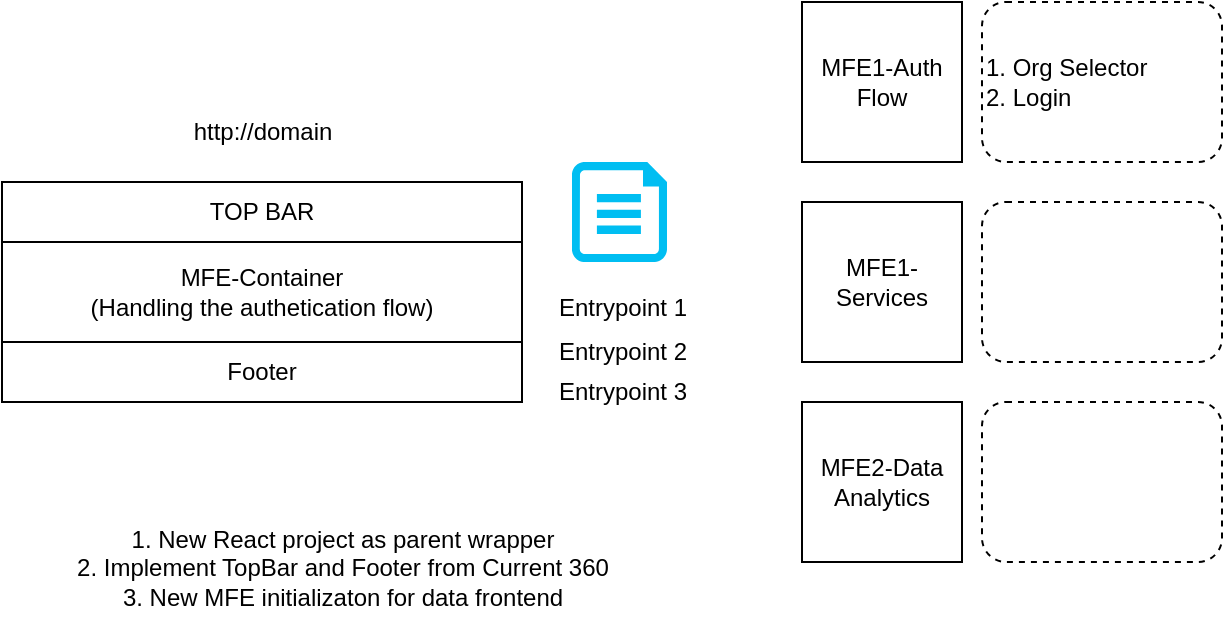 <mxfile pages="4">
    <diagram name="Page-1" id="s1eCa0FR0YmJ9Bl8hFRi">
        <mxGraphModel dx="613" dy="434" grid="1" gridSize="10" guides="1" tooltips="1" connect="1" arrows="1" fold="1" page="1" pageScale="1" pageWidth="850" pageHeight="1100" math="0" shadow="0">
            <root>
                <mxCell id="0"/>
                <mxCell id="1" parent="0"/>
                <mxCell id="syGjKZxySs55ZjiHOy2U-2" value="&lt;div&gt;MFE-Container&lt;/div&gt;(Handling the authetication flow)" style="rounded=1;whiteSpace=wrap;html=1;" parent="1" vertex="1">
                    <mxGeometry x="150" y="320" width="260" height="110" as="geometry"/>
                </mxCell>
                <mxCell id="syGjKZxySs55ZjiHOy2U-3" value="TOP BAR" style="rounded=0;whiteSpace=wrap;html=1;" parent="1" vertex="1">
                    <mxGeometry x="150" y="320" width="260" height="30" as="geometry"/>
                </mxCell>
                <mxCell id="syGjKZxySs55ZjiHOy2U-4" value="Footer" style="rounded=0;whiteSpace=wrap;html=1;" parent="1" vertex="1">
                    <mxGeometry x="150" y="400" width="260" height="30" as="geometry"/>
                </mxCell>
                <mxCell id="syGjKZxySs55ZjiHOy2U-5" value="&lt;div&gt;MFE1-Services&lt;/div&gt;" style="whiteSpace=wrap;html=1;aspect=fixed;" parent="1" vertex="1">
                    <mxGeometry x="550" y="330" width="80" height="80" as="geometry"/>
                </mxCell>
                <mxCell id="syGjKZxySs55ZjiHOy2U-6" value="&lt;div&gt;MFE2-Data Analytics&lt;br&gt;&lt;/div&gt;" style="whiteSpace=wrap;html=1;aspect=fixed;" parent="1" vertex="1">
                    <mxGeometry x="550" y="430" width="80" height="80" as="geometry"/>
                </mxCell>
                <mxCell id="syGjKZxySs55ZjiHOy2U-7" value="&lt;div&gt;1. New React project as parent wrapper&lt;/div&gt;&lt;div&gt;2. Implement TopBar and Footer from Current 360&lt;/div&gt;&lt;div&gt;3. New MFE initializaton for data frontend&lt;br&gt;&lt;/div&gt;" style="text;html=1;align=center;verticalAlign=middle;resizable=0;points=[];autosize=1;strokeColor=none;fillColor=none;" parent="1" vertex="1">
                    <mxGeometry x="175" y="483" width="290" height="60" as="geometry"/>
                </mxCell>
                <mxCell id="syGjKZxySs55ZjiHOy2U-9" value="&lt;div&gt;MFE1-Auth Flow&lt;br&gt;&lt;/div&gt;" style="whiteSpace=wrap;html=1;aspect=fixed;" parent="1" vertex="1">
                    <mxGeometry x="550" y="230" width="80" height="80" as="geometry"/>
                </mxCell>
                <mxCell id="syGjKZxySs55ZjiHOy2U-13" value="" style="verticalLabelPosition=bottom;html=1;verticalAlign=top;align=center;strokeColor=none;fillColor=#00BEF2;shape=mxgraph.azure.cloud_services_configuration_file;pointerEvents=1;" parent="1" vertex="1">
                    <mxGeometry x="435" y="310" width="47.5" height="50" as="geometry"/>
                </mxCell>
                <mxCell id="syGjKZxySs55ZjiHOy2U-15" value="Entrypoint 1" style="text;html=1;align=center;verticalAlign=middle;resizable=0;points=[];autosize=1;strokeColor=none;fillColor=none;" parent="1" vertex="1">
                    <mxGeometry x="415" y="368" width="90" height="30" as="geometry"/>
                </mxCell>
                <mxCell id="syGjKZxySs55ZjiHOy2U-16" value="Entrypoint 2" style="text;html=1;align=center;verticalAlign=middle;resizable=0;points=[];autosize=1;strokeColor=none;fillColor=none;" parent="1" vertex="1">
                    <mxGeometry x="415" y="390" width="90" height="30" as="geometry"/>
                </mxCell>
                <mxCell id="syGjKZxySs55ZjiHOy2U-17" value="Entrypoint 3" style="text;html=1;align=center;verticalAlign=middle;resizable=0;points=[];autosize=1;strokeColor=none;fillColor=none;" parent="1" vertex="1">
                    <mxGeometry x="415" y="410" width="90" height="30" as="geometry"/>
                </mxCell>
                <mxCell id="syGjKZxySs55ZjiHOy2U-18" value="http://domain" style="text;html=1;align=center;verticalAlign=middle;resizable=0;points=[];autosize=1;strokeColor=none;fillColor=none;" parent="1" vertex="1">
                    <mxGeometry x="235" y="280" width="90" height="30" as="geometry"/>
                </mxCell>
                <mxCell id="syGjKZxySs55ZjiHOy2U-22" value="&lt;div align=&quot;left&quot;&gt;1. Org Selector&lt;/div&gt;&lt;div align=&quot;left&quot;&gt;2. Login &lt;br&gt;&lt;/div&gt;" style="rounded=1;whiteSpace=wrap;html=1;dashed=1;align=left;" parent="1" vertex="1">
                    <mxGeometry x="640" y="230" width="120" height="80" as="geometry"/>
                </mxCell>
                <mxCell id="syGjKZxySs55ZjiHOy2U-23" value="&lt;div align=&quot;left&quot;&gt;&lt;br&gt;&lt;/div&gt;" style="rounded=1;whiteSpace=wrap;html=1;dashed=1;align=left;" parent="1" vertex="1">
                    <mxGeometry x="640" y="330" width="120" height="80" as="geometry"/>
                </mxCell>
                <mxCell id="syGjKZxySs55ZjiHOy2U-24" value="" style="rounded=1;whiteSpace=wrap;html=1;dashed=1;" parent="1" vertex="1">
                    <mxGeometry x="640" y="430" width="120" height="80" as="geometry"/>
                </mxCell>
            </root>
        </mxGraphModel>
    </diagram>
    <diagram id="3zlXvs7iBzXkHEHgSkll" name="Project Overview">
        <mxGraphModel dx="1463" dy="434" grid="1" gridSize="10" guides="1" tooltips="1" connect="1" arrows="1" fold="1" page="1" pageScale="1" pageWidth="850" pageHeight="1100" math="0" shadow="0">
            <root>
                <mxCell id="0"/>
                <mxCell id="1" parent="0"/>
                <mxCell id="GQc-_wSePjDTncjhrnHl-2" value="&lt;font style=&quot;font-size: 15px&quot;&gt;&lt;b&gt;MFE with Turborepo&amp;nbsp;&lt;/b&gt;&lt;/font&gt;" style="rounded=0;whiteSpace=wrap;html=1;" parent="1" vertex="1">
                    <mxGeometry x="40" y="260" width="200" height="30" as="geometry"/>
                </mxCell>
                <mxCell id="GQc-_wSePjDTncjhrnHl-4" value="" style="rounded=0;whiteSpace=wrap;html=1;" parent="1" vertex="1">
                    <mxGeometry x="-220" y="420" width="370" height="160" as="geometry"/>
                </mxCell>
                <mxCell id="GQc-_wSePjDTncjhrnHl-6" value="MFE_Auth" style="rounded=0;whiteSpace=wrap;html=1;" parent="1" vertex="1">
                    <mxGeometry x="-200" y="510" width="90" height="30" as="geometry"/>
                </mxCell>
                <mxCell id="GQc-_wSePjDTncjhrnHl-7" value="ikure-360 ( container )" style="rounded=0;whiteSpace=wrap;html=1;" parent="1" vertex="1">
                    <mxGeometry x="-110" y="450" width="165" height="30" as="geometry"/>
                </mxCell>
                <mxCell id="GQc-_wSePjDTncjhrnHl-9" value="MFE_Service" style="rounded=0;whiteSpace=wrap;html=1;" parent="1" vertex="1">
                    <mxGeometry x="-80" y="510" width="90" height="30" as="geometry"/>
                </mxCell>
                <mxCell id="GQc-_wSePjDTncjhrnHl-10" value="MFE_DataSphere" style="rounded=0;whiteSpace=wrap;html=1;" parent="1" vertex="1">
                    <mxGeometry x="40" y="510" width="100" height="30" as="geometry"/>
                </mxCell>
                <mxCell id="GQc-_wSePjDTncjhrnHl-14" value="apps workspace" style="rounded=0;whiteSpace=wrap;html=1;" parent="1" vertex="1">
                    <mxGeometry x="-220" y="380" width="120" height="30" as="geometry"/>
                </mxCell>
                <mxCell id="GQc-_wSePjDTncjhrnHl-15" value="" style="rounded=0;whiteSpace=wrap;html=1;" parent="1" vertex="1">
                    <mxGeometry x="-220" y="760" width="370" height="240" as="geometry"/>
                </mxCell>
                <mxCell id="GQc-_wSePjDTncjhrnHl-16" value="uikit" style="rounded=0;whiteSpace=wrap;html=1;" parent="1" vertex="1">
                    <mxGeometry x="-210" y="780" width="120" height="30" as="geometry"/>
                </mxCell>
                <mxCell id="GQc-_wSePjDTncjhrnHl-17" value="prettier-config" style="rounded=0;whiteSpace=wrap;html=1;" parent="1" vertex="1">
                    <mxGeometry x="-80" y="870" width="120" height="30" as="geometry"/>
                </mxCell>
                <mxCell id="GQc-_wSePjDTncjhrnHl-18" value="browserlist" style="rounded=0;whiteSpace=wrap;html=1;" parent="1" vertex="1">
                    <mxGeometry x="-200" y="870" width="120" height="30" as="geometry"/>
                </mxCell>
                <mxCell id="GQc-_wSePjDTncjhrnHl-19" value="shared configs pkg" style="rounded=0;whiteSpace=wrap;html=1;" parent="1" vertex="1">
                    <mxGeometry x="-110" y="830" width="165" height="30" as="geometry"/>
                </mxCell>
                <mxCell id="GQc-_wSePjDTncjhrnHl-20" value="hooks" style="rounded=0;whiteSpace=wrap;html=1;" parent="1" vertex="1">
                    <mxGeometry x="-100" y="780" width="130" height="30" as="geometry"/>
                </mxCell>
                <mxCell id="GQc-_wSePjDTncjhrnHl-21" value="eslint-config" style="rounded=0;whiteSpace=wrap;html=1;" parent="1" vertex="1">
                    <mxGeometry x="-200" y="900" width="120" height="30" as="geometry"/>
                </mxCell>
                <mxCell id="GQc-_wSePjDTncjhrnHl-22" value="tsconfig" style="rounded=0;whiteSpace=wrap;html=1;" parent="1" vertex="1">
                    <mxGeometry x="-200" y="930" width="120" height="30" as="geometry"/>
                </mxCell>
                <mxCell id="GQc-_wSePjDTncjhrnHl-23" value="axios-wrapper" style="rounded=0;whiteSpace=wrap;html=1;" parent="1" vertex="1">
                    <mxGeometry x="-200" y="960" width="120" height="30" as="geometry"/>
                </mxCell>
                <mxCell id="GQc-_wSePjDTncjhrnHl-24" value="babel-config" style="rounded=0;whiteSpace=wrap;html=1;" parent="1" vertex="1">
                    <mxGeometry x="-80" y="900" width="120" height="30" as="geometry"/>
                </mxCell>
                <mxCell id="GQc-_wSePjDTncjhrnHl-25" value="utils" style="rounded=0;whiteSpace=wrap;html=1;" parent="1" vertex="1">
                    <mxGeometry x="20" y="780" width="110" height="30" as="geometry"/>
                </mxCell>
                <mxCell id="GQc-_wSePjDTncjhrnHl-26" value="packages workspace" style="rounded=0;whiteSpace=wrap;html=1;" parent="1" vertex="1">
                    <mxGeometry x="-220" y="720" width="130" height="30" as="geometry"/>
                </mxCell>
                <mxCell id="GQc-_wSePjDTncjhrnHl-27" value="&lt;font style=&quot;font-size: 8px&quot;&gt;Public&lt;/font&gt;" style="text;html=1;strokeColor=none;fillColor=none;align=center;verticalAlign=middle;whiteSpace=wrap;rounded=0;" parent="1" vertex="1">
                    <mxGeometry x="-190" y="550" width="60" height="10" as="geometry"/>
                </mxCell>
                <mxCell id="GQc-_wSePjDTncjhrnHl-28" value="&lt;font style=&quot;font-size: 6px&quot;&gt;360-portal except Dashboard Screens&lt;/font&gt;" style="text;html=1;strokeColor=none;fillColor=none;align=center;verticalAlign=middle;whiteSpace=wrap;rounded=0;" parent="1" vertex="1">
                    <mxGeometry x="-90" y="540" width="110" height="30" as="geometry"/>
                </mxCell>
                <mxCell id="GQc-_wSePjDTncjhrnHl-30" value="jest-config" style="rounded=0;whiteSpace=wrap;html=1;" parent="1" vertex="1">
                    <mxGeometry x="-80" y="930" width="120" height="30" as="geometry"/>
                </mxCell>
                <mxCell id="GQc-_wSePjDTncjhrnHl-31" value="uikit" style="rounded=0;whiteSpace=wrap;html=1;" parent="1" vertex="1">
                    <mxGeometry x="320" y="750" width="120" height="30" as="geometry"/>
                </mxCell>
                <mxCell id="GQc-_wSePjDTncjhrnHl-32" value="&lt;h1 style=&quot;font-size: 16px&quot;&gt;Uikit&lt;br&gt;&lt;font style=&quot;font-size: 16px&quot;&gt;tsup used for creating react component lib&lt;/font&gt;&lt;/h1&gt;" style="text;html=1;strokeColor=none;fillColor=none;spacing=5;spacingTop=-20;whiteSpace=wrap;overflow=hidden;rounded=0;fontSize=15;" parent="1" vertex="1">
                    <mxGeometry x="461" y="740" width="190" height="60" as="geometry"/>
                </mxCell>
                <mxCell id="GQc-_wSePjDTncjhrnHl-33" value="" style="rounded=0;whiteSpace=wrap;html=1;" parent="1" vertex="1">
                    <mxGeometry x="-220" y="1070" width="130" height="150" as="geometry"/>
                </mxCell>
                <mxCell id="GQc-_wSePjDTncjhrnHl-34" value="husky" style="rounded=0;whiteSpace=wrap;html=1;" parent="1" vertex="1">
                    <mxGeometry x="-215" y="1085" width="120" height="30" as="geometry"/>
                </mxCell>
                <mxCell id="GQc-_wSePjDTncjhrnHl-35" value="commitlint" style="rounded=0;whiteSpace=wrap;html=1;" parent="1" vertex="1">
                    <mxGeometry x="-215" y="1115" width="120" height="30" as="geometry"/>
                </mxCell>
                <mxCell id="GQc-_wSePjDTncjhrnHl-36" value="changesets" style="rounded=0;whiteSpace=wrap;html=1;" parent="1" vertex="1">
                    <mxGeometry x="-215" y="1145" width="120" height="30" as="geometry"/>
                </mxCell>
                <mxCell id="GQc-_wSePjDTncjhrnHl-37" value="plop.js" style="rounded=0;whiteSpace=wrap;html=1;" parent="1" vertex="1">
                    <mxGeometry x="-215" y="1175" width="120" height="30" as="geometry"/>
                </mxCell>
                <mxCell id="yfuhhGG7nKxt79xp2KUG-1" value="&lt;font style=&quot;font-size: 6px&quot;&gt;&lt;b&gt;for PACKAGE VERSIONING &amp;amp;&amp;nbsp;&lt;/b&gt;&lt;b&gt;Auto Generating CHANGELOG&lt;/b&gt;&lt;b&gt;&lt;br&gt;&lt;br&gt;&lt;/b&gt;&lt;/font&gt;" style="text;html=1;strokeColor=none;fillColor=none;align=center;verticalAlign=middle;whiteSpace=wrap;rounded=0;" parent="1" vertex="1">
                    <mxGeometry x="-70" y="1152.5" width="100" height="15" as="geometry"/>
                </mxCell>
                <mxCell id="yfuhhGG7nKxt79xp2KUG-2" value="&lt;font style=&quot;font-size: 6px&quot;&gt;&lt;b&gt;Autogenerate MFE's&lt;br&gt;&lt;/b&gt;&lt;/font&gt;" style="text;html=1;strokeColor=none;fillColor=none;align=center;verticalAlign=middle;whiteSpace=wrap;rounded=0;" parent="1" vertex="1">
                    <mxGeometry x="-70" y="1182.5" width="100" height="15" as="geometry"/>
                </mxCell>
                <mxCell id="l2PHfeVEgTV7MBw8jGPg-1" value="webpack-config" style="rounded=0;whiteSpace=wrap;html=1;" parent="1" vertex="1">
                    <mxGeometry x="-80" y="960" width="120" height="30" as="geometry"/>
                </mxCell>
                <mxCell id="l2PHfeVEgTV7MBw8jGPg-2" value="&lt;font style=&quot;font-size: 6px&quot;&gt;&lt;b&gt;Adds git hooks&amp;nbsp;&lt;br&gt;&lt;/b&gt;&lt;/font&gt;" style="text;html=1;strokeColor=none;fillColor=none;align=center;verticalAlign=middle;whiteSpace=wrap;rounded=0;" parent="1" vertex="1">
                    <mxGeometry x="-70" y="1092.5" width="100" height="15" as="geometry"/>
                </mxCell>
            </root>
        </mxGraphModel>
    </diagram>
    <diagram id="stJXQAsCf-R82bwIfsKI" name="Product Techstack">
        <mxGraphModel dx="1463" dy="434" grid="1" gridSize="10" guides="1" tooltips="1" connect="1" arrows="1" fold="1" page="1" pageScale="1" pageWidth="850" pageHeight="1100" math="0" shadow="0">
            <root>
                <mxCell id="0"/>
                <mxCell id="1" parent="0"/>
                <mxCell id="64BvRxRJMHe7PknBcXZ6-2" value="&lt;font style=&quot;font-size: 25px;&quot;&gt;&lt;b style=&quot;font-size: 25px;&quot;&gt;Tech Stack&lt;/b&gt;&lt;/font&gt;" style="text;html=1;strokeColor=#d6b656;fillColor=#fff2cc;align=center;verticalAlign=middle;whiteSpace=wrap;rounded=0;fontSize=25;" parent="1" vertex="1">
                    <mxGeometry x="300" y="30" width="310" height="40" as="geometry"/>
                </mxCell>
                <mxCell id="64BvRxRJMHe7PknBcXZ6-3" value="&lt;font style=&quot;font-size: 16px&quot;&gt;&lt;b&gt;State management&lt;/b&gt;&lt;/font&gt;" style="text;html=1;strokeColor=none;fillColor=none;align=center;verticalAlign=middle;whiteSpace=wrap;rounded=0;" parent="1" vertex="1">
                    <mxGeometry x="140" y="240" width="200" height="30" as="geometry"/>
                </mxCell>
                <mxCell id="64BvRxRJMHe7PknBcXZ6-4" value="&lt;font style=&quot;font-size: 16px&quot;&gt;&lt;b&gt;Routing&amp;nbsp;&lt;/b&gt;&lt;/font&gt;" style="text;html=1;strokeColor=none;fillColor=none;align=center;verticalAlign=middle;whiteSpace=wrap;rounded=0;" parent="1" vertex="1">
                    <mxGeometry x="140" y="290" width="200" height="30" as="geometry"/>
                </mxCell>
                <mxCell id="64BvRxRJMHe7PknBcXZ6-5" value="&lt;font style=&quot;font-size: 16px&quot;&gt;&lt;b&gt;API / Data Fetching&lt;/b&gt;&lt;/font&gt;" style="text;html=1;strokeColor=none;fillColor=none;align=center;verticalAlign=middle;whiteSpace=wrap;rounded=0;" parent="1" vertex="1">
                    <mxGeometry x="140" y="330" width="200" height="30" as="geometry"/>
                </mxCell>
                <mxCell id="64BvRxRJMHe7PknBcXZ6-6" value="&lt;font style=&quot;font-size: 16px&quot;&gt;&lt;b&gt;Forms Library&lt;/b&gt;&lt;/font&gt;" style="text;html=1;strokeColor=none;fillColor=none;align=center;verticalAlign=middle;whiteSpace=wrap;rounded=0;" parent="1" vertex="1">
                    <mxGeometry x="140" y="380" width="200" height="30" as="geometry"/>
                </mxCell>
                <mxCell id="64BvRxRJMHe7PknBcXZ6-7" value="&lt;font style=&quot;font-size: 16px&quot;&gt;&lt;b&gt;Data validation&lt;/b&gt;&lt;/font&gt;" style="text;html=1;strokeColor=none;fillColor=none;align=center;verticalAlign=middle;whiteSpace=wrap;rounded=0;" parent="1" vertex="1">
                    <mxGeometry x="140" y="420" width="200" height="30" as="geometry"/>
                </mxCell>
                <mxCell id="64BvRxRJMHe7PknBcXZ6-8" value="&lt;font style=&quot;font-size: 16px&quot;&gt;&lt;b&gt;Visualizations&lt;/b&gt;&lt;/font&gt;" style="text;html=1;strokeColor=none;fillColor=none;align=center;verticalAlign=middle;whiteSpace=wrap;rounded=0;" parent="1" vertex="1">
                    <mxGeometry x="140" y="470" width="200" height="30" as="geometry"/>
                </mxCell>
                <mxCell id="64BvRxRJMHe7PknBcXZ6-9" value="&lt;font style=&quot;font-size: 16px&quot;&gt;&lt;b&gt;Iteractive Feedback System&lt;/b&gt;&lt;/font&gt;" style="text;html=1;strokeColor=none;fillColor=none;align=center;verticalAlign=middle;whiteSpace=wrap;rounded=0;" parent="1" vertex="1">
                    <mxGeometry x="140" y="520" width="200" height="30" as="geometry"/>
                </mxCell>
                <mxCell id="64BvRxRJMHe7PknBcXZ6-10" value="&lt;font style=&quot;font-size: 14px&quot;&gt;loader, toaster, confirmation modal&lt;/font&gt;" style="text;html=1;strokeColor=none;fillColor=none;align=center;verticalAlign=middle;whiteSpace=wrap;rounded=0;" parent="1" vertex="1">
                    <mxGeometry x="-50" y="520" width="200" height="30" as="geometry"/>
                </mxCell>
                <mxCell id="64BvRxRJMHe7PknBcXZ6-11" value="&lt;font style=&quot;font-size: 16px&quot;&gt;&lt;b&gt;Redux / Zustand&lt;/b&gt;&lt;/font&gt;" style="text;html=1;strokeColor=none;fillColor=none;align=center;verticalAlign=middle;whiteSpace=wrap;rounded=0;" parent="1" vertex="1">
                    <mxGeometry x="440" y="240" width="200" height="30" as="geometry"/>
                </mxCell>
                <mxCell id="64BvRxRJMHe7PknBcXZ6-12" value="&lt;font style=&quot;font-size: 16px&quot;&gt;&lt;b&gt;RRD v6&lt;/b&gt;&lt;/font&gt;" style="text;html=1;strokeColor=none;fillColor=none;align=center;verticalAlign=middle;whiteSpace=wrap;rounded=0;" parent="1" vertex="1">
                    <mxGeometry x="410" y="280" width="200" height="30" as="geometry"/>
                </mxCell>
                <mxCell id="64BvRxRJMHe7PknBcXZ6-13" value="&lt;font style=&quot;font-size: 16px&quot;&gt;&lt;b&gt;React Query / RTK Query&lt;/b&gt;&lt;/font&gt;" style="text;html=1;strokeColor=none;fillColor=none;align=center;verticalAlign=middle;whiteSpace=wrap;rounded=0;" parent="1" vertex="1">
                    <mxGeometry x="470" y="320" width="200" height="30" as="geometry"/>
                </mxCell>
                <mxCell id="64BvRxRJMHe7PknBcXZ6-14" value="&lt;font style=&quot;font-size: 16px&quot;&gt;&lt;b&gt;React hook form&lt;/b&gt;&lt;/font&gt;" style="text;html=1;strokeColor=none;fillColor=none;align=center;verticalAlign=middle;whiteSpace=wrap;rounded=0;" parent="1" vertex="1">
                    <mxGeometry x="440" y="380" width="200" height="30" as="geometry"/>
                </mxCell>
                <mxCell id="64BvRxRJMHe7PknBcXZ6-15" value="&lt;font style=&quot;font-size: 16px&quot;&gt;&lt;b&gt;Zod&lt;/b&gt;&lt;/font&gt;" style="text;html=1;strokeColor=none;fillColor=none;align=center;verticalAlign=middle;whiteSpace=wrap;rounded=0;" parent="1" vertex="1">
                    <mxGeometry x="390" y="430" width="200" height="30" as="geometry"/>
                </mxCell>
                <mxCell id="64BvRxRJMHe7PknBcXZ6-16" value="&lt;font style=&quot;font-size: 16px&quot;&gt;&lt;b&gt;React-hot-toast / React spinners&lt;/b&gt;&lt;/font&gt;" style="text;html=1;strokeColor=none;fillColor=none;align=center;verticalAlign=middle;whiteSpace=wrap;rounded=0;" parent="1" vertex="1">
                    <mxGeometry x="470" y="510" width="250" height="30" as="geometry"/>
                </mxCell>
                <mxCell id="64BvRxRJMHe7PknBcXZ6-17" value="&lt;font style=&quot;font-size: 16px&quot;&gt;&lt;b&gt;UI&amp;nbsp;&lt;/b&gt;&lt;/font&gt;" style="text;html=1;strokeColor=none;fillColor=none;align=center;verticalAlign=middle;whiteSpace=wrap;rounded=0;" parent="1" vertex="1">
                    <mxGeometry x="130" y="200" width="200" height="30" as="geometry"/>
                </mxCell>
                <mxCell id="64BvRxRJMHe7PknBcXZ6-19" value="&lt;font style=&quot;font-size: 16px&quot;&gt;&lt;b&gt;Icons&lt;/b&gt;&lt;/font&gt;" style="text;html=1;strokeColor=none;fillColor=none;align=center;verticalAlign=middle;whiteSpace=wrap;rounded=0;" parent="1" vertex="1">
                    <mxGeometry x="140" y="590" width="200" height="30" as="geometry"/>
                </mxCell>
                <mxCell id="64BvRxRJMHe7PknBcXZ6-20" value="&lt;font style=&quot;font-size: 16px&quot;&gt;&lt;b&gt;React Icons&lt;/b&gt;&lt;/font&gt;" style="text;html=1;strokeColor=none;fillColor=none;align=center;verticalAlign=middle;whiteSpace=wrap;rounded=0;" parent="1" vertex="1">
                    <mxGeometry x="425" y="580" width="200" height="30" as="geometry"/>
                </mxCell>
                <mxCell id="64BvRxRJMHe7PknBcXZ6-21" value="&lt;font style=&quot;font-size: 16px&quot;&gt;&lt;b&gt;Mantine UI&amp;nbsp;&lt;/b&gt;&lt;/font&gt;" style="text;html=1;strokeColor=none;fillColor=none;align=center;verticalAlign=middle;whiteSpace=wrap;rounded=0;" parent="1" vertex="1">
                    <mxGeometry x="425" y="200" width="200" height="30" as="geometry"/>
                </mxCell>
                <mxCell id="64BvRxRJMHe7PknBcXZ6-22" value="&lt;font style=&quot;font-size: 16px&quot;&gt;&lt;b&gt;UI Styles&lt;/b&gt;&lt;/font&gt;" style="text;html=1;strokeColor=none;fillColor=none;align=center;verticalAlign=middle;whiteSpace=wrap;rounded=0;" parent="1" vertex="1">
                    <mxGeometry x="130" y="150" width="200" height="30" as="geometry"/>
                </mxCell>
                <mxCell id="64BvRxRJMHe7PknBcXZ6-23" value="&lt;font style=&quot;font-size: 16px&quot;&gt;&lt;b&gt;Styled components&lt;/b&gt;&lt;/font&gt;" style="text;html=1;strokeColor=none;fillColor=none;align=center;verticalAlign=middle;whiteSpace=wrap;rounded=0;" parent="1" vertex="1">
                    <mxGeometry x="450" y="150" width="200" height="30" as="geometry"/>
                </mxCell>
                <mxCell id="64BvRxRJMHe7PknBcXZ6-24" value="&lt;font style=&quot;font-size: 16px&quot;&gt;&lt;b&gt;Charts.js&lt;/b&gt;&lt;/font&gt;" style="text;html=1;strokeColor=none;fillColor=none;align=center;verticalAlign=middle;whiteSpace=wrap;rounded=0;" parent="1" vertex="1">
                    <mxGeometry x="410" y="470" width="200" height="30" as="geometry"/>
                </mxCell>
            </root>
        </mxGraphModel>
    </diagram>
    <diagram id="_1d2fMApmWIFgXpv2xJS" name="CI/CD">
        <mxGraphModel dx="1463" dy="1534" grid="1" gridSize="10" guides="1" tooltips="1" connect="1" arrows="1" fold="1" page="1" pageScale="1" pageWidth="850" pageHeight="1100" math="0" shadow="0">
            <root>
                <mxCell id="0"/>
                <mxCell id="1" parent="0"/>
                <mxCell id="WAEl-lcSAXjQldznnCHa-1" value="Actor" style="shape=umlActor;verticalLabelPosition=bottom;verticalAlign=top;html=1;outlineConnect=0;" parent="1" vertex="1">
                    <mxGeometry x="320" y="270" width="30" height="60" as="geometry"/>
                </mxCell>
                <mxCell id="WAEl-lcSAXjQldznnCHa-2" value="" style="rounded=0;whiteSpace=wrap;html=1;" parent="1" vertex="1">
                    <mxGeometry x="382.5" y="200" width="120" height="40" as="geometry"/>
                </mxCell>
                <mxCell id="WAEl-lcSAXjQldznnCHa-3" value="apps workspace" style="text;html=1;strokeColor=none;fillColor=none;align=center;verticalAlign=middle;whiteSpace=wrap;rounded=0;" parent="1" vertex="1">
                    <mxGeometry x="402.5" y="205" width="90" height="30" as="geometry"/>
                </mxCell>
                <mxCell id="WAEl-lcSAXjQldznnCHa-5" value="" style="rounded=0;whiteSpace=wrap;html=1;" parent="1" vertex="1">
                    <mxGeometry x="385" y="310" width="120" height="40" as="geometry"/>
                </mxCell>
                <mxCell id="WAEl-lcSAXjQldznnCHa-4" value="packages workspace" style="text;html=1;strokeColor=none;fillColor=none;align=center;verticalAlign=middle;whiteSpace=wrap;rounded=0;" parent="1" vertex="1">
                    <mxGeometry x="400" y="315" width="85" height="30" as="geometry"/>
                </mxCell>
                <mxCell id="WAEl-lcSAXjQldznnCHa-7" value="" style="rounded=0;whiteSpace=wrap;html=1;" parent="1" vertex="1">
                    <mxGeometry x="385" y="420" width="120" height="40" as="geometry"/>
                </mxCell>
                <mxCell id="WAEl-lcSAXjQldznnCHa-6" value="root files" style="text;html=1;strokeColor=none;fillColor=none;align=center;verticalAlign=middle;whiteSpace=wrap;rounded=0;" parent="1" vertex="1">
                    <mxGeometry x="395" y="425" width="85" height="30" as="geometry"/>
                </mxCell>
                <mxCell id="WAEl-lcSAXjQldznnCHa-9" value="auth-mfe.yml" style="text;html=1;strokeColor=none;fillColor=none;align=center;verticalAlign=middle;whiteSpace=wrap;rounded=0;" parent="1" vertex="1">
                    <mxGeometry x="575" y="150" width="90" height="30" as="geometry"/>
                </mxCell>
                <mxCell id="WAEl-lcSAXjQldznnCHa-10" value="root.yml" style="text;html=1;strokeColor=none;fillColor=none;align=center;verticalAlign=middle;whiteSpace=wrap;rounded=0;" parent="1" vertex="1">
                    <mxGeometry x="575" y="430" width="90" height="30" as="geometry"/>
                </mxCell>
                <mxCell id="WAEl-lcSAXjQldznnCHa-11" value="shell-mfe.yml" style="text;html=1;strokeColor=none;fillColor=none;align=center;verticalAlign=middle;whiteSpace=wrap;rounded=0;" parent="1" vertex="1">
                    <mxGeometry x="575" y="190" width="90" height="30" as="geometry"/>
                </mxCell>
                <mxCell id="WAEl-lcSAXjQldznnCHa-12" value="services-mfe.yml" style="text;html=1;strokeColor=none;fillColor=none;align=center;verticalAlign=middle;whiteSpace=wrap;rounded=0;" parent="1" vertex="1">
                    <mxGeometry x="575" y="235" width="100" height="30" as="geometry"/>
                </mxCell>
                <mxCell id="WAEl-lcSAXjQldznnCHa-13" value="package.yml" style="text;html=1;strokeColor=none;fillColor=none;align=center;verticalAlign=middle;whiteSpace=wrap;rounded=0;" parent="1" vertex="1">
                    <mxGeometry x="575" y="315" width="100" height="30" as="geometry"/>
                </mxCell>
                <mxCell id="WAEl-lcSAXjQldznnCHa-14" value="Requirements for &lt;b&gt;MFE&lt;/b&gt; need to be Independently" style="text;html=1;align=center;verticalAlign=middle;whiteSpace=wrap;rounded=0;" parent="1" vertex="1">
                    <mxGeometry x="120" y="860" width="270" height="30" as="geometry"/>
                </mxCell>
                <mxCell id="WAEl-lcSAXjQldznnCHa-15" value="&lt;div style=&quot;text-align: center&quot;&gt;&lt;br&gt;&lt;/div&gt;&lt;ol&gt;&lt;li&gt;&lt;span style=&quot;text-align: center&quot;&gt;scalable&lt;/span&gt;&lt;br&gt;&lt;/li&gt;&lt;li&gt;&lt;span style=&quot;text-align: center&quot;&gt;deployable&lt;/span&gt;&lt;/li&gt;&lt;li&gt;&lt;span style=&quot;text-align: center&quot;&gt;maintainable ( tech independent)&amp;nbsp;&lt;/span&gt;&lt;/li&gt;&lt;li&gt;bounded context&lt;/li&gt;&lt;/ol&gt;" style="text;html=1;strokeColor=none;fillColor=none;align=left;verticalAlign=middle;whiteSpace=wrap;rounded=0;" parent="1" vertex="1">
                    <mxGeometry x="117.5" y="890" width="240" height="90" as="geometry"/>
                </mxCell>
                <mxCell id="WAEl-lcSAXjQldznnCHa-16" value="&lt;div style=&quot;text-align: center&quot;&gt;&lt;span&gt;&lt;br&gt;&lt;/span&gt;&lt;/div&gt;&lt;ol&gt;&lt;li&gt;&lt;span&gt;need to ask&lt;/span&gt;&lt;/li&gt;&lt;li&gt;&lt;span style=&quot;text-align: center&quot;&gt;via its own ci.yml script&lt;/span&gt;&lt;/li&gt;&lt;li&gt;&lt;span style=&quot;text-align: center&quot;&gt;as it has its own package.json&lt;/span&gt;&lt;/li&gt;&lt;li&gt;it can has its own&amp;nbsp;&lt;/li&gt;&lt;ol&gt;&lt;li&gt;data store&lt;/li&gt;&lt;li&gt;routing &amp;amp; rbac rules&lt;/li&gt;&lt;li&gt;set of ui components&lt;/li&gt;&lt;/ol&gt;&lt;/ol&gt;" style="text;html=1;strokeColor=none;fillColor=none;align=left;verticalAlign=middle;whiteSpace=wrap;rounded=0;" parent="1" vertex="1">
                    <mxGeometry x="400" y="890" width="240" height="140" as="geometry"/>
                </mxCell>
                <mxCell id="WAEl-lcSAXjQldznnCHa-36" value="&lt;font style=&quot;font-size: 13px&quot;&gt;&lt;b&gt;For changes in packges workspace&lt;/b&gt;&lt;/font&gt;" style="text;html=1;strokeColor=#b85450;fillColor=#f8cecc;align=center;verticalAlign=middle;whiteSpace=wrap;rounded=0;" parent="1" vertex="1">
                    <mxGeometry x="915" y="-150" width="240" height="30" as="geometry"/>
                </mxCell>
                <mxCell id="WAEl-lcSAXjQldznnCHa-37" value="" style="edgeStyle=orthogonalEdgeStyle;rounded=0;orthogonalLoop=1;jettySize=auto;html=1;" parent="1" source="WAEl-lcSAXjQldznnCHa-38" target="WAEl-lcSAXjQldznnCHa-40" edge="1">
                    <mxGeometry relative="1" as="geometry"/>
                </mxCell>
                <mxCell id="WAEl-lcSAXjQldznnCHa-38" value="ikuretechnosoft/uikit" style="text;html=1;strokeColor=#d6b656;fillColor=#fff2cc;align=center;verticalAlign=middle;whiteSpace=wrap;rounded=0;" parent="1" vertex="1">
                    <mxGeometry x="915" y="780" width="120" height="30" as="geometry"/>
                </mxCell>
                <mxCell id="WAEl-lcSAXjQldznnCHa-39" value="Scenario 2" style="text;html=1;strokeColor=#9673a6;fillColor=#e1d5e7;align=center;verticalAlign=middle;whiteSpace=wrap;rounded=0;fontStyle=1" parent="1" vertex="1">
                    <mxGeometry x="915" y="640" width="180" height="30" as="geometry"/>
                </mxCell>
                <mxCell id="WAEl-lcSAXjQldznnCHa-40" value="uikit.yml" style="text;html=1;strokeColor=#82b366;fillColor=#d5e8d4;align=center;verticalAlign=middle;whiteSpace=wrap;rounded=0;" parent="1" vertex="1">
                    <mxGeometry x="1075" y="780" width="100" height="30" as="geometry"/>
                </mxCell>
                <mxCell id="WAEl-lcSAXjQldznnCHa-41" value="&lt;ol&gt;&lt;li&gt;use the custom install action&lt;/li&gt;&lt;li&gt;deploy to github pages / S3&amp;nbsp;&lt;/li&gt;&lt;/ol&gt;" style="text;html=1;strokeColor=#d79b00;fillColor=#ffe6cc;align=left;verticalAlign=middle;whiteSpace=wrap;rounded=0;" parent="1" vertex="1">
                    <mxGeometry x="1235" y="710" width="240" height="50" as="geometry"/>
                </mxCell>
                <mxCell id="WAEl-lcSAXjQldznnCHa-42" value="" style="edgeStyle=orthogonalEdgeStyle;rounded=0;orthogonalLoop=1;jettySize=auto;html=1;" parent="1" source="WAEl-lcSAXjQldznnCHa-43" target="WAEl-lcSAXjQldznnCHa-44" edge="1">
                    <mxGeometry relative="1" as="geometry"/>
                </mxCell>
                <mxCell id="WAEl-lcSAXjQldznnCHa-43" value="ikuretechnosoft/redux" style="text;html=1;strokeColor=#d6b656;fillColor=#fff2cc;align=center;verticalAlign=middle;whiteSpace=wrap;rounded=0;" parent="1" vertex="1">
                    <mxGeometry x="915" y="1030" width="120" height="30" as="geometry"/>
                </mxCell>
                <mxCell id="WAEl-lcSAXjQldznnCHa-44" value="redux.yml" style="text;html=1;strokeColor=#82b366;fillColor=#d5e8d4;align=center;verticalAlign=middle;whiteSpace=wrap;rounded=0;" parent="1" vertex="1">
                    <mxGeometry x="1075" y="1030" width="100" height="30" as="geometry"/>
                </mxCell>
                <mxCell id="WAEl-lcSAXjQldznnCHa-46" value="" style="edgeStyle=orthogonalEdgeStyle;rounded=0;orthogonalLoop=1;jettySize=auto;html=1;" parent="1" source="WAEl-lcSAXjQldznnCHa-47" target="WAEl-lcSAXjQldznnCHa-48" edge="1">
                    <mxGeometry relative="1" as="geometry"/>
                </mxCell>
                <mxCell id="WAEl-lcSAXjQldznnCHa-47" value="ikuretechnosoft/tsconfig" style="text;html=1;strokeColor=#d6b656;fillColor=#fff2cc;align=center;verticalAlign=middle;whiteSpace=wrap;rounded=0;" parent="1" vertex="1">
                    <mxGeometry x="915" y="1180" width="140" height="30" as="geometry"/>
                </mxCell>
                <mxCell id="WAEl-lcSAXjQldznnCHa-48" value="No need of git action" style="text;html=1;strokeColor=#82b366;fillColor=#d5e8d4;align=center;verticalAlign=middle;whiteSpace=wrap;rounded=0;" parent="1" vertex="1">
                    <mxGeometry x="1095" y="1180" width="160" height="30" as="geometry"/>
                </mxCell>
                <mxCell id="WAEl-lcSAXjQldznnCHa-49" value="&lt;ol&gt;&lt;li&gt;checkout to code specifc to package path&lt;/li&gt;&lt;li&gt;use node version from .nvmrc file&lt;/li&gt;&lt;li&gt;install the deps&lt;br&gt;&lt;/li&gt;&lt;li&gt;build the package&lt;br&gt;ie., &lt;i&gt;pnpm run build:lib&lt;/i&gt;&lt;/li&gt;&lt;/ol&gt;" style="text;html=1;strokeColor=#d79b00;fillColor=#ffe6cc;align=left;verticalAlign=middle;whiteSpace=wrap;rounded=0;" parent="1" vertex="1">
                    <mxGeometry x="1595" y="820" width="270" height="90" as="geometry"/>
                </mxCell>
                <mxCell id="WAEl-lcSAXjQldznnCHa-50" value="Reusable github action to consume across all the actions in packages workspace" style="text;html=1;strokeColor=none;fillColor=none;align=center;verticalAlign=middle;whiteSpace=wrap;rounded=0;" parent="1" vertex="1">
                    <mxGeometry x="1595" y="750" width="230" height="30" as="geometry"/>
                </mxCell>
                <mxCell id="WAEl-lcSAXjQldznnCHa-51" value="" style="edgeStyle=orthogonalEdgeStyle;rounded=0;orthogonalLoop=1;jettySize=auto;html=1;" parent="1" source="WAEl-lcSAXjQldznnCHa-52" target="WAEl-lcSAXjQldznnCHa-53" edge="1">
                    <mxGeometry relative="1" as="geometry"/>
                </mxCell>
                <mxCell id="WAEl-lcSAXjQldznnCHa-52" value="ikuretechnosoft/hooks" style="text;html=1;strokeColor=#d6b656;fillColor=#fff2cc;align=center;verticalAlign=middle;whiteSpace=wrap;rounded=0;" parent="1" vertex="1">
                    <mxGeometry x="915" y="1080" width="120" height="30" as="geometry"/>
                </mxCell>
                <mxCell id="WAEl-lcSAXjQldznnCHa-53" value="hooks.yml" style="text;html=1;strokeColor=#82b366;fillColor=#d5e8d4;align=center;verticalAlign=middle;whiteSpace=wrap;rounded=0;" parent="1" vertex="1">
                    <mxGeometry x="1075" y="1080" width="100" height="30" as="geometry"/>
                </mxCell>
                <mxCell id="WAEl-lcSAXjQldznnCHa-55" value="&lt;ol&gt;&lt;li&gt;use the custom install action&lt;/li&gt;&lt;/ol&gt;" style="text;html=1;strokeColor=#d79b00;fillColor=#ffe6cc;align=left;verticalAlign=middle;whiteSpace=wrap;rounded=0;" parent="1" vertex="1">
                    <mxGeometry x="1235" y="980" width="240" height="40" as="geometry"/>
                </mxCell>
                <mxCell id="WAEl-lcSAXjQldznnCHa-57" value="&lt;b&gt;&lt;font style=&quot;font-size: 12px&quot;&gt;Note for point 4&lt;/font&gt;&lt;/b&gt;&lt;br&gt;&lt;br&gt;&lt;span style=&quot;font-size: 12px&quot;&gt;build the entire packages&amp;nbsp;&lt;/span&gt;&lt;span style=&quot;font-size: 11px&quot;&gt;with the help of root level package.json which is configured in turbo.json file&lt;/span&gt;&lt;span style=&quot;font-size: 11px&quot;&gt;&lt;br&gt;&lt;/span&gt;" style="text;whiteSpace=wrap;html=1;fontSize=10;" parent="1" vertex="1">
                    <mxGeometry x="1435" y="340" width="200" height="90" as="geometry"/>
                </mxCell>
                <mxCell id="WAEl-lcSAXjQldznnCHa-59" value="ikuretechnosoft/uikit" style="text;html=1;strokeColor=#d6b656;fillColor=#fff2cc;align=center;verticalAlign=middle;whiteSpace=wrap;rounded=0;" parent="1" vertex="1">
                    <mxGeometry x="915" y="290" width="130" height="30" as="geometry"/>
                </mxCell>
                <mxCell id="WAEl-lcSAXjQldznnCHa-60" value="Scenario 1" style="text;html=1;strokeColor=#9673a6;fillColor=#e1d5e7;align=center;verticalAlign=middle;whiteSpace=wrap;rounded=0;fontStyle=1" parent="1" vertex="1">
                    <mxGeometry x="915" y="180" width="180" height="30" as="geometry"/>
                </mxCell>
                <mxCell id="WAEl-lcSAXjQldznnCHa-61" value="packages.yml" style="text;html=1;strokeColor=#82b366;fillColor=#d5e8d4;align=center;verticalAlign=middle;whiteSpace=wrap;rounded=0;" parent="1" vertex="1">
                    <mxGeometry x="1115" y="290" width="100" height="30" as="geometry"/>
                </mxCell>
                <mxCell id="WAEl-lcSAXjQldznnCHa-64" value="ikuretechnosoft/redux" style="text;html=1;strokeColor=#d6b656;fillColor=#fff2cc;align=center;verticalAlign=middle;whiteSpace=wrap;rounded=0;" parent="1" vertex="1">
                    <mxGeometry x="915" y="330" width="130" height="30" as="geometry"/>
                </mxCell>
                <mxCell id="WAEl-lcSAXjQldznnCHa-66" value="" style="edgeStyle=orthogonalEdgeStyle;rounded=0;orthogonalLoop=1;jettySize=auto;html=1;" parent="1" source="WAEl-lcSAXjQldznnCHa-67" target="WAEl-lcSAXjQldznnCHa-68" edge="1">
                    <mxGeometry relative="1" as="geometry"/>
                </mxCell>
                <mxCell id="WAEl-lcSAXjQldznnCHa-67" value="ikuretechnosoft/tsconfig" style="text;html=1;strokeColor=#d6b656;fillColor=#fff2cc;align=center;verticalAlign=middle;whiteSpace=wrap;rounded=0;" parent="1" vertex="1">
                    <mxGeometry x="915" y="500" width="140" height="30" as="geometry"/>
                </mxCell>
                <mxCell id="WAEl-lcSAXjQldznnCHa-68" value="No need of git action" style="text;html=1;strokeColor=#82b366;fillColor=#d5e8d4;align=center;verticalAlign=middle;whiteSpace=wrap;rounded=0;" parent="1" vertex="1">
                    <mxGeometry x="1115" y="500" width="160" height="30" as="geometry"/>
                </mxCell>
                <mxCell id="WAEl-lcSAXjQldznnCHa-70" value="ikuretechnosoft/hooks" style="text;html=1;strokeColor=#d6b656;fillColor=#fff2cc;align=center;verticalAlign=middle;whiteSpace=wrap;rounded=0;" parent="1" vertex="1">
                    <mxGeometry x="915" y="370" width="130" height="30" as="geometry"/>
                </mxCell>
                <mxCell id="WAEl-lcSAXjQldznnCHa-73" value="&lt;ol&gt;&lt;li&gt;checkout to code specifc to package path&lt;/li&gt;&lt;li&gt;use node version from .nvmrc file&lt;/li&gt;&lt;li&gt;install the deps&lt;br&gt;&lt;/li&gt;&lt;li&gt;build the entire packages workspace&lt;br&gt;ie., &lt;i&gt;pnpm run build:lib&lt;/i&gt;&lt;/li&gt;&lt;/ol&gt;" style="text;html=1;strokeColor=#d79b00;fillColor=#ffe6cc;align=left;verticalAlign=middle;whiteSpace=wrap;rounded=0;" parent="1" vertex="1">
                    <mxGeometry x="1115" y="340" width="270" height="90" as="geometry"/>
                </mxCell>
                <mxCell id="WAEl-lcSAXjQldznnCHa-74" value="&lt;b&gt;&lt;font style=&quot;font-size: 12px&quot;&gt;Then what about shareable configs like this ?&lt;/font&gt;&lt;/b&gt;&lt;br&gt;&lt;br&gt;&lt;font style=&quot;font-size: 10px&quot;&gt;Simplly we can put it like this, the&amp;nbsp;&lt;br&gt;package.json for&amp;nbsp;&lt;span style=&quot;text-align: center&quot;&gt;&lt;b&gt;ikuretechnosoft/tsconfig&lt;/b&gt; doesn't have a&lt;b&gt; build:lib&lt;/b&gt; script&lt;/span&gt;&lt;/font&gt;" style="text;whiteSpace=wrap;html=1;fontSize=10;" parent="1" vertex="1">
                    <mxGeometry x="1315" y="470" width="200" height="90" as="geometry"/>
                </mxCell>
                <mxCell id="WAEl-lcSAXjQldznnCHa-76" value="We would need just 1 cicd script for entire packages workspace" style="text;html=1;strokeColor=none;fillColor=none;align=center;verticalAlign=middle;whiteSpace=wrap;rounded=0;" parent="1" vertex="1">
                    <mxGeometry x="915" y="240" width="340" height="30" as="geometry"/>
                </mxCell>
                <mxCell id="WAEl-lcSAXjQldznnCHa-77" value="&lt;b&gt;&lt;font style=&quot;font-size: 12px&quot;&gt;Note for point 4&lt;/font&gt;&lt;/b&gt;&lt;br&gt;&lt;br&gt;&lt;span style=&quot;font-size: 12px&quot;&gt;build command can be made a bit generic, instead&amp;nbsp;&lt;br&gt;&lt;/span&gt;&lt;span style=&quot;white-space: pre&quot;&gt;&#9;&lt;/span&gt;- pnpm build storybook" style="text;whiteSpace=wrap;html=1;fontSize=10;" parent="1" vertex="1">
                    <mxGeometry x="1595" y="945" width="200" height="90" as="geometry"/>
                </mxCell>
                <mxCell id="WAEl-lcSAXjQldznnCHa-78" value="&lt;ol&gt;&lt;li&gt;checkout to code with its path&lt;/li&gt;&lt;li&gt;set node from .nvmrc&lt;/li&gt;&lt;li&gt;install the deps&lt;/li&gt;&lt;li&gt;build the ts project&lt;/li&gt;&lt;/ol&gt;" style="text;html=1;strokeColor=#d79b00;fillColor=#ffe6cc;align=left;verticalAlign=middle;whiteSpace=wrap;rounded=0;" parent="1" vertex="1">
                    <mxGeometry x="1235" y="1060" width="240" height="90" as="geometry"/>
                </mxCell>
                <mxCell id="WAEl-lcSAXjQldznnCHa-79" value="&lt;span style=&quot;font-size: 12px&quot;&gt;&lt;b&gt;OR&lt;/b&gt;&lt;/span&gt;" style="text;whiteSpace=wrap;html=1;fontSize=10;" parent="1" vertex="1">
                    <mxGeometry x="1335" y="1020" width="20" height="20" as="geometry"/>
                </mxCell>
                <mxCell id="WAEl-lcSAXjQldznnCHa-81" value="&lt;span style=&quot;font-size: 12px&quot;&gt;&lt;b&gt;OR&lt;/b&gt;&lt;/span&gt;" style="text;whiteSpace=wrap;html=1;fontSize=10;" parent="1" vertex="1">
                    <mxGeometry x="1325" y="770" width="20" height="20" as="geometry"/>
                </mxCell>
                <mxCell id="WAEl-lcSAXjQldznnCHa-82" value="&lt;ol&gt;&lt;li&gt;checkout to code with its path&lt;/li&gt;&lt;li&gt;set node from .nvmrc&lt;/li&gt;&lt;li&gt;install the deps&lt;/li&gt;&lt;li&gt;build storybook&lt;/li&gt;&lt;li&gt;deploy to github pages / S3&amp;nbsp;&lt;/li&gt;&lt;/ol&gt;" style="text;html=1;strokeColor=#d79b00;fillColor=#ffe6cc;align=left;verticalAlign=middle;whiteSpace=wrap;rounded=0;" parent="1" vertex="1">
                    <mxGeometry x="1235" y="810" width="240" height="90" as="geometry"/>
                </mxCell>
                <mxCell id="WAEl-lcSAXjQldznnCHa-85" value="" style="endArrow=none;html=1;rounded=0;fontSize=12;" parent="1" edge="1">
                    <mxGeometry width="50" height="50" relative="1" as="geometry">
                        <mxPoint x="870" y="600" as="sourcePoint"/>
                        <mxPoint x="1642.069" y="600" as="targetPoint"/>
                    </mxGeometry>
                </mxCell>
                <mxCell id="HYIdw3f7VJX-K2niPtKD-1" value="&lt;span style=&quot;font-size: 12px&quot;&gt;&lt;b&gt;Limitaions of this approach&lt;/b&gt;&lt;/span&gt;&lt;br&gt;&lt;div&gt;&lt;ol&gt;&lt;li&gt;&lt;span style=&quot;font-size: 12px&quot;&gt;If we dont really care about packages/(reusable code)&lt;br&gt;&lt;/span&gt;&amp;nbsp;&lt;/li&gt;&lt;li&gt;&lt;span style=&quot;font-size: 12px&quot;&gt;our main focus should be only on mfe's for time being&lt;/span&gt;&lt;/li&gt;&lt;/ol&gt;&lt;/div&gt;&lt;div&gt;&lt;span style=&quot;font-size: 12px&quot;&gt;&lt;br&gt;&lt;/span&gt;&lt;/div&gt;&lt;div&gt;&lt;br&gt;&lt;/div&gt;" style="text;whiteSpace=wrap;html=1;fontSize=10;align=left;" parent="1" vertex="1">
                    <mxGeometry x="1435" y="170" width="200" height="115" as="geometry"/>
                </mxCell>
                <mxCell id="HYIdw3f7VJX-K2niPtKD-2" value="A package specific cicd script for better flexibility" style="text;html=1;strokeColor=none;fillColor=none;align=center;verticalAlign=middle;whiteSpace=wrap;rounded=0;" parent="1" vertex="1">
                    <mxGeometry x="900" y="680" width="285" height="30" as="geometry"/>
                </mxCell>
                <mxCell id="HYIdw3f7VJX-K2niPtKD-3" value="" style="edgeStyle=orthogonalEdgeStyle;rounded=0;orthogonalLoop=1;jettySize=auto;html=1;" parent="1" source="HYIdw3f7VJX-K2niPtKD-4" target="HYIdw3f7VJX-K2niPtKD-5" edge="1">
                    <mxGeometry relative="1" as="geometry"/>
                </mxCell>
                <mxCell id="HYIdw3f7VJX-K2niPtKD-4" value="auth-mfe" style="text;html=1;strokeColor=#d6b656;fillColor=#fff2cc;align=center;verticalAlign=middle;whiteSpace=wrap;rounded=0;" parent="1" vertex="1">
                    <mxGeometry x="117.5" y="680" width="120" height="30" as="geometry"/>
                </mxCell>
                <mxCell id="HYIdw3f7VJX-K2niPtKD-5" value="auth-mfe.yml" style="text;html=1;strokeColor=#82b366;fillColor=#d5e8d4;align=center;verticalAlign=middle;whiteSpace=wrap;rounded=0;" parent="1" vertex="1">
                    <mxGeometry x="277.5" y="680" width="100" height="30" as="geometry"/>
                </mxCell>
                <mxCell id="HYIdw3f7VJX-K2niPtKD-7" value="&lt;ol&gt;&lt;li&gt;checkout to code path for the mfe in apps workspace&lt;/li&gt;&lt;li&gt;set node from .nvmrc&lt;/li&gt;&lt;li&gt;install the deps&lt;/li&gt;&lt;li&gt;build the mfe&lt;/li&gt;&lt;li&gt;deploy to S3&amp;nbsp;&lt;/li&gt;&lt;li&gt;other steps .....&lt;/li&gt;&lt;/ol&gt;" style="text;html=1;strokeColor=#d79b00;fillColor=#ffe6cc;align=left;verticalAlign=middle;whiteSpace=wrap;rounded=0;" parent="1" vertex="1">
                    <mxGeometry x="400" y="712.5" width="260" height="135" as="geometry"/>
                </mxCell>
                <mxCell id="HYIdw3f7VJX-K2niPtKD-8" value="Implementation details" style="text;html=1;strokeColor=none;fillColor=none;align=center;verticalAlign=middle;whiteSpace=wrap;rounded=0;" parent="1" vertex="1">
                    <mxGeometry x="400" y="680" width="145" height="30" as="geometry"/>
                </mxCell>
                <mxCell id="HYIdw3f7VJX-K2niPtKD-9" value="" style="edgeStyle=orthogonalEdgeStyle;rounded=0;orthogonalLoop=1;jettySize=auto;html=1;" parent="1" source="HYIdw3f7VJX-K2niPtKD-10" target="HYIdw3f7VJX-K2niPtKD-11" edge="1">
                    <mxGeometry relative="1" as="geometry"/>
                </mxCell>
                <mxCell id="HYIdw3f7VJX-K2niPtKD-10" value="&lt;ol&gt;&lt;li&gt;&lt;span&gt;Readme.md&lt;/span&gt;&lt;/li&gt;&lt;li&gt;&lt;span&gt;changes to all the files &amp;amp; folders&lt;/span&gt;&lt;/li&gt;&lt;li&gt;&lt;span&gt;plop&lt;/span&gt;&lt;/li&gt;&lt;li&gt;&lt;span&gt;etc&lt;/span&gt;&lt;/li&gt;&lt;/ol&gt;" style="text;html=1;strokeColor=#d6b656;fillColor=#fff2cc;align=left;verticalAlign=middle;whiteSpace=wrap;rounded=0;" parent="1" vertex="1">
                    <mxGeometry x="120" y="1170" width="160" height="90" as="geometry"/>
                </mxCell>
                <mxCell id="HYIdw3f7VJX-K2niPtKD-11" value="root.yml" style="text;html=1;strokeColor=#82b366;fillColor=#d5e8d4;align=center;verticalAlign=middle;whiteSpace=wrap;rounded=0;" parent="1" vertex="1">
                    <mxGeometry x="325" y="1200" width="100" height="30" as="geometry"/>
                </mxCell>
                <mxCell id="HYIdw3f7VJX-K2niPtKD-12" value="&lt;ol&gt;&lt;li&gt;checkout to code at repo level&lt;/li&gt;&lt;li&gt;set node from .nvmrc&lt;/li&gt;&lt;li&gt;install the deps&lt;/li&gt;&lt;/ol&gt;" style="text;html=1;strokeColor=#d79b00;fillColor=#ffe6cc;align=left;verticalAlign=middle;whiteSpace=wrap;rounded=0;" parent="1" vertex="1">
                    <mxGeometry x="440" y="1177.5" width="260" height="75" as="geometry"/>
                </mxCell>
                <mxCell id="HYIdw3f7VJX-K2niPtKD-13" value="Implementation details" style="text;html=1;strokeColor=none;fillColor=none;align=center;verticalAlign=middle;whiteSpace=wrap;rounded=0;" parent="1" vertex="1">
                    <mxGeometry x="440" y="1140" width="145" height="30" as="geometry"/>
                </mxCell>
                <mxCell id="HYIdw3f7VJX-K2niPtKD-14" value="&lt;b&gt;For changes in Root level&lt;/b&gt;" style="text;html=1;align=center;verticalAlign=middle;whiteSpace=wrap;rounded=0;fillColor=#f8cecc;strokeColor=#b85450;" parent="1" vertex="1">
                    <mxGeometry x="120" y="1100" width="270" height="30" as="geometry"/>
                </mxCell>
                <mxCell id="HYIdw3f7VJX-K2niPtKD-16" value="&lt;b&gt;For changes in apps workspace&lt;/b&gt;" style="text;html=1;align=center;verticalAlign=middle;whiteSpace=wrap;rounded=0;fillColor=#f8cecc;strokeColor=#b85450;" parent="1" vertex="1">
                    <mxGeometry x="120" y="600" width="270" height="30" as="geometry"/>
                </mxCell>
                <mxCell id="HYIdw3f7VJX-K2niPtKD-17" value="" style="endArrow=none;html=1;rounded=0;fontSize=12;" parent="1" edge="1">
                    <mxGeometry width="50" height="50" relative="1" as="geometry">
                        <mxPoint x="26.47" y="1070" as="sourcePoint"/>
                        <mxPoint x="798.539" y="1070" as="targetPoint"/>
                    </mxGeometry>
                </mxCell>
                <mxCell id="HYIdw3f7VJX-K2niPtKD-18" value="&lt;ol&gt;&lt;li&gt;User makes changes at 3 levels &amp;amp; they need to be addressed at that specific level itself&lt;br&gt;&lt;br&gt;&lt;/li&gt;&lt;li&gt;In our case we need to be address changes at these various levels&lt;/li&gt;&lt;ol&gt;&lt;li&gt;root level&lt;/li&gt;&lt;li&gt;workspace level&lt;/li&gt;&lt;ol&gt;&lt;li&gt;apps&lt;/li&gt;&lt;li&gt;packages&lt;br&gt;&lt;br&gt;&lt;/li&gt;&lt;/ol&gt;&lt;/ol&gt;&lt;li&gt;Most of the people use reusable actions to define there jobs.&amp;nbsp;&lt;br&gt;&lt;br&gt;&lt;/li&gt;&lt;li&gt;Use of destributed remote caching, to speed up the tasks&lt;br&gt;&lt;br&gt;&lt;/li&gt;&lt;li&gt;pnpm as there package manager client, instead of traditional pm's like npm or yarn&lt;/li&gt;&lt;/ol&gt;" style="text;html=1;strokeColor=#d79b00;fillColor=#ffe6cc;align=left;verticalAlign=middle;whiteSpace=wrap;rounded=0;" parent="1" vertex="1">
                    <mxGeometry x="-50" y="180" width="260" height="300" as="geometry"/>
                </mxCell>
                <mxCell id="HYIdw3f7VJX-K2niPtKD-19" value="&lt;b&gt;Common Observations for CICD in monorepos&lt;/b&gt;" style="text;html=1;align=center;verticalAlign=middle;whiteSpace=wrap;rounded=0;" parent="1" vertex="1">
                    <mxGeometry x="-50" y="140" width="270" height="30" as="geometry"/>
                </mxCell>
                <mxCell id="HYIdw3f7VJX-K2niPtKD-21" value="&lt;b&gt;CICD strategies&amp;nbsp;for monorepos&lt;/b&gt;" style="text;html=1;align=center;verticalAlign=middle;whiteSpace=wrap;rounded=0;fillColor=#fff2cc;strokeColor=#d6b656;" parent="1" vertex="1">
                    <mxGeometry x="280" y="40" width="270" height="30" as="geometry"/>
                </mxCell>
                <mxCell id="HYIdw3f7VJX-K2niPtKD-22" value="&lt;font style=&quot;font-size: 13px&quot;&gt;&lt;b&gt;Example for CICD in packages workspace&lt;/b&gt;&lt;/font&gt;" style="text;html=1;align=center;verticalAlign=middle;whiteSpace=wrap;rounded=0;fillColor=#d5e8d4;strokeColor=#82b366;" parent="1" vertex="1">
                    <mxGeometry x="915" y="110" width="270" height="30" as="geometry"/>
                </mxCell>
                <mxCell id="HYIdw3f7VJX-K2niPtKD-23" value="Packages workspace need to be handled diffrently compared to apps workspace ( mfe's)." style="text;html=1;strokeColor=none;fillColor=none;align=center;verticalAlign=middle;whiteSpace=wrap;rounded=0;" parent="1" vertex="1">
                    <mxGeometry x="890" y="-90" width="525" height="30" as="geometry"/>
                </mxCell>
                <mxCell id="HYIdw3f7VJX-K2niPtKD-24" value="&lt;ol&gt;&lt;li&gt;some packages which needs to be shared can be directly consumed as source&amp;nbsp;&lt;/li&gt;&lt;ol&gt;&lt;li&gt;tsconfig.json&lt;/li&gt;&lt;li&gt;general config&lt;br&gt;&lt;br&gt;&lt;/li&gt;&lt;/ol&gt;&lt;li&gt;some packages need to have a build step, even before they are exposed for other mfe's to consume&lt;/li&gt;&lt;/ol&gt;" style="text;html=1;strokeColor=#d79b00;fillColor=#ffe6cc;align=left;verticalAlign=middle;whiteSpace=wrap;rounded=0;" parent="1" vertex="1">
                    <mxGeometry x="907.5" y="-50" width="502.5" height="110" as="geometry"/>
                </mxCell>
            </root>
        </mxGraphModel>
    </diagram>
</mxfile>